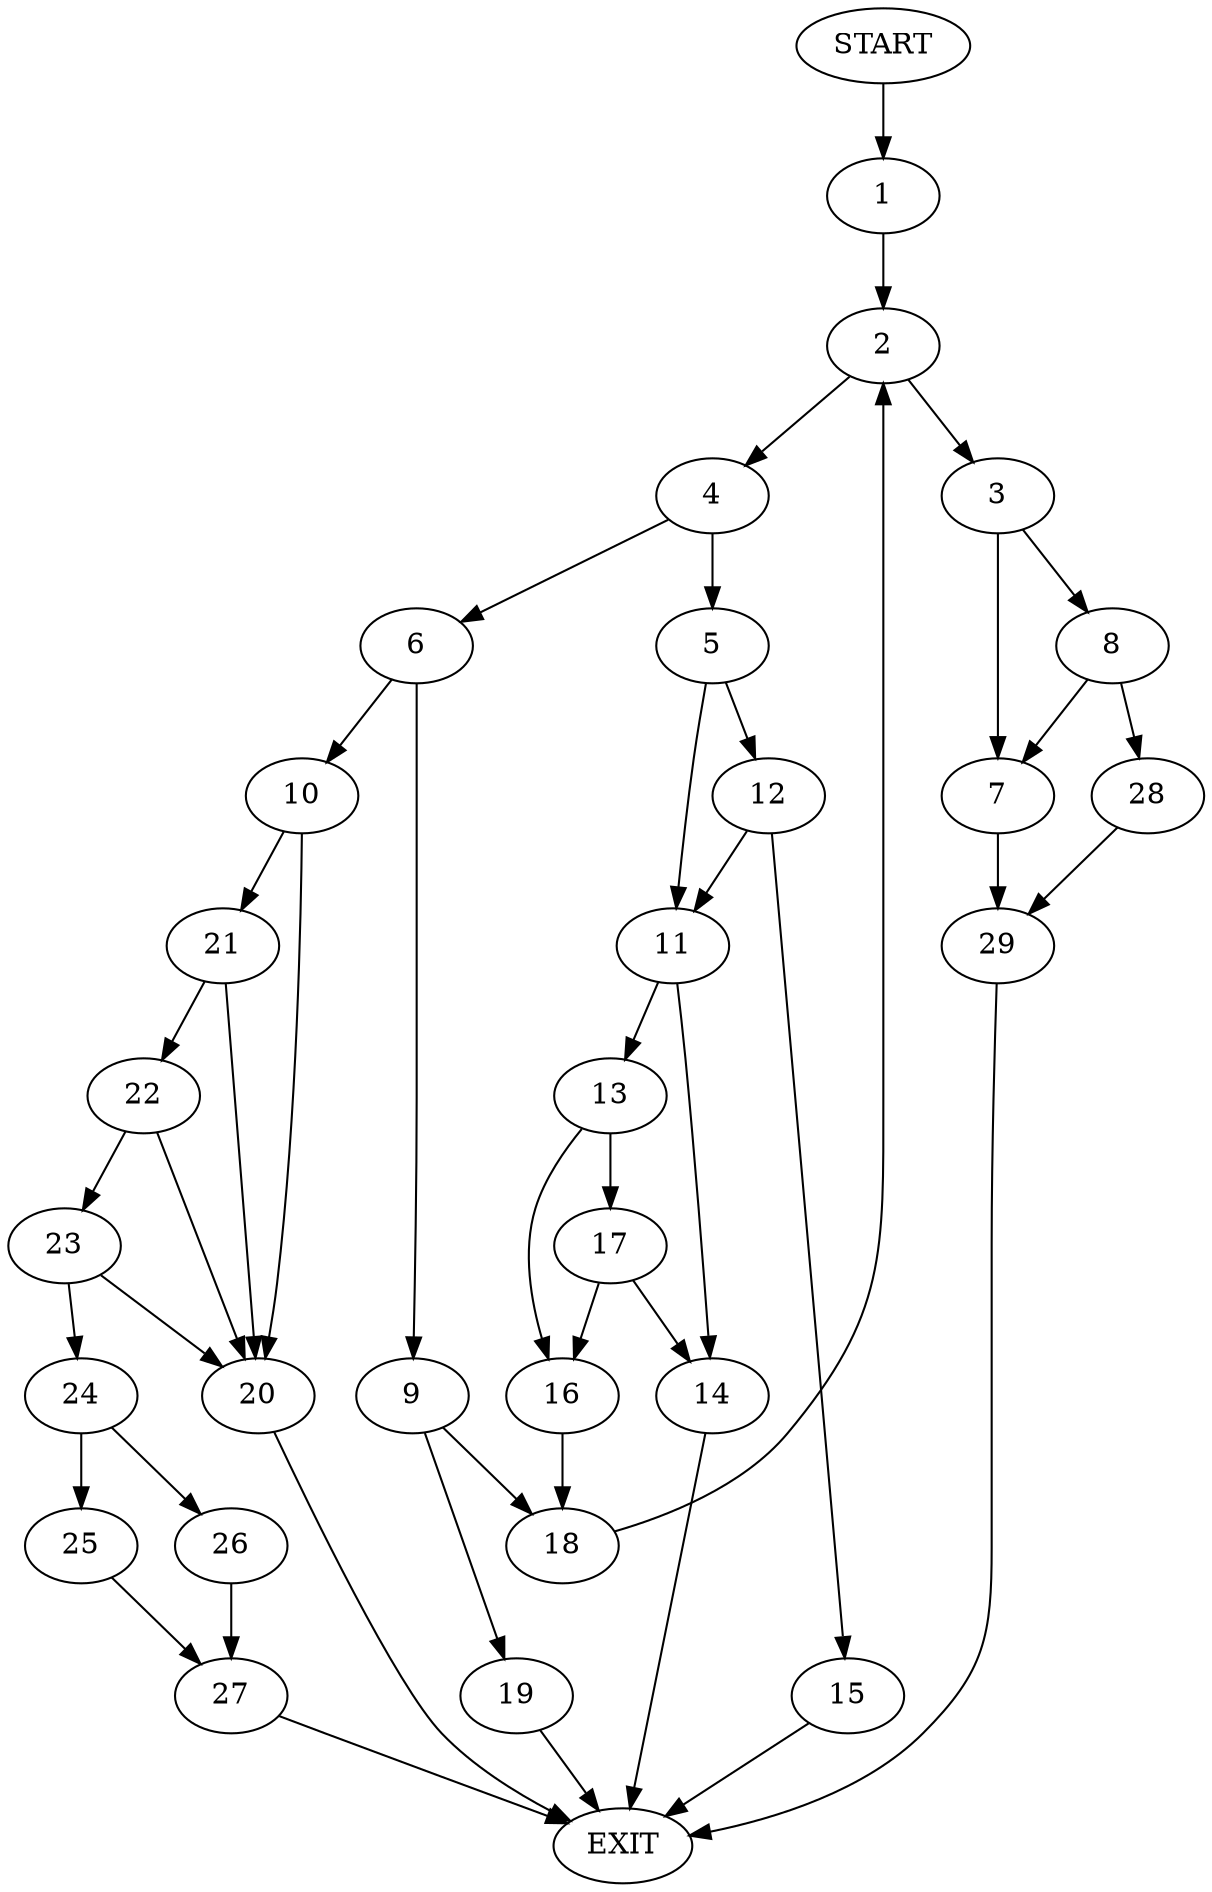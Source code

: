 digraph {
0 [label="START"]
30 [label="EXIT"]
0 -> 1
1 -> 2
2 -> 3
2 -> 4
4 -> 5
4 -> 6
3 -> 7
3 -> 8
6 -> 9
6 -> 10
5 -> 11
5 -> 12
11 -> 13
11 -> 14
12 -> 11
12 -> 15
15 -> 30
14 -> 30
13 -> 16
13 -> 17
17 -> 16
17 -> 14
16 -> 18
18 -> 2
9 -> 18
9 -> 19
10 -> 20
10 -> 21
20 -> 30
21 -> 22
21 -> 20
22 -> 23
22 -> 20
23 -> 20
23 -> 24
24 -> 25
24 -> 26
25 -> 27
26 -> 27
27 -> 30
19 -> 30
8 -> 7
8 -> 28
7 -> 29
28 -> 29
29 -> 30
}
